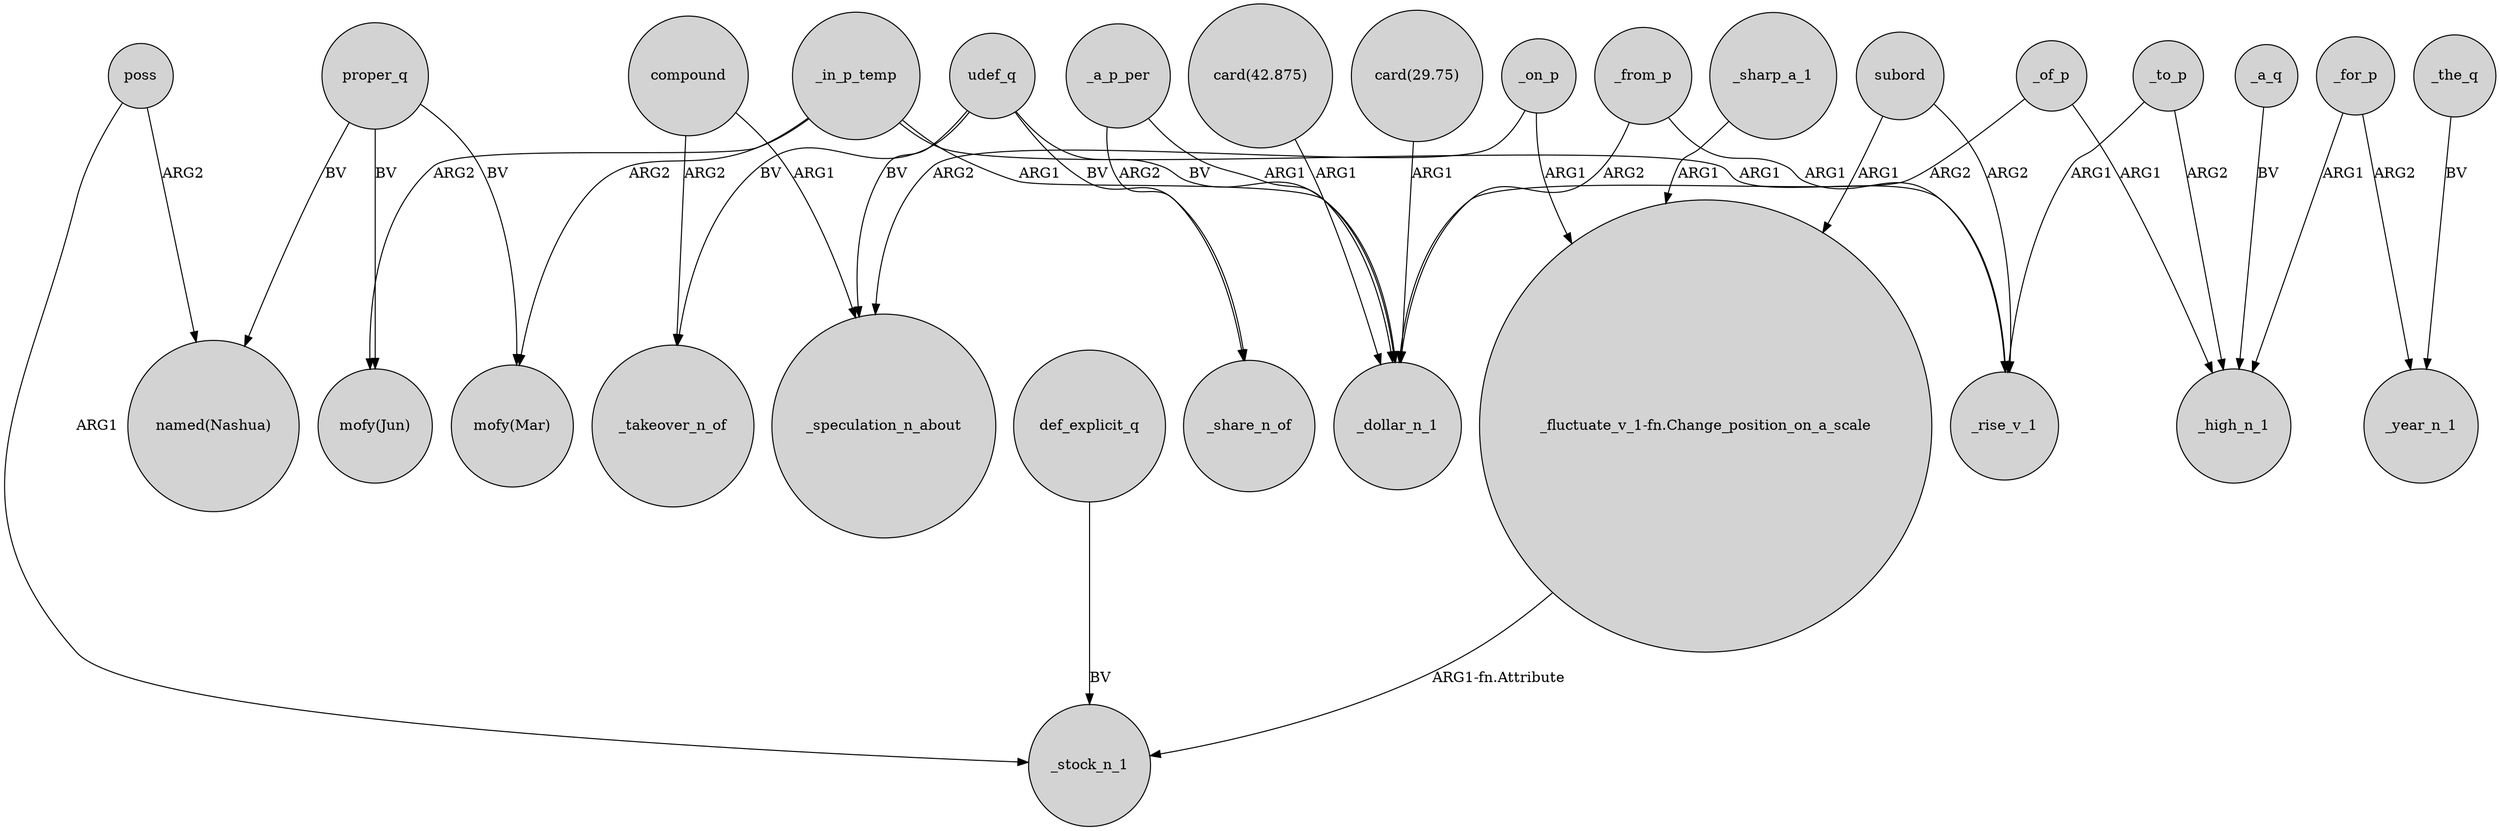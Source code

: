 digraph {
	node [shape=circle style=filled]
	"card(42.875)" -> _dollar_n_1 [label=ARG1]
	poss -> "named(Nashua)" [label=ARG2]
	_in_p_temp -> "mofy(Mar)" [label=ARG2]
	_on_p -> _speculation_n_about [label=ARG2]
	udef_q -> _speculation_n_about [label=BV]
	def_explicit_q -> _stock_n_1 [label=BV]
	compound -> _speculation_n_about [label=ARG1]
	_in_p_temp -> _rise_v_1 [label=ARG1]
	proper_q -> "mofy(Jun)" [label=BV]
	_in_p_temp -> _dollar_n_1 [label=ARG1]
	_in_p_temp -> "mofy(Jun)" [label=ARG2]
	subord -> "_fluctuate_v_1-fn.Change_position_on_a_scale" [label=ARG1]
	udef_q -> _takeover_n_of [label=BV]
	_to_p -> _rise_v_1 [label=ARG1]
	_a_q -> _high_n_1 [label=BV]
	_sharp_a_1 -> "_fluctuate_v_1-fn.Change_position_on_a_scale" [label=ARG1]
	_a_p_per -> _share_n_of [label=ARG2]
	_for_p -> _high_n_1 [label=ARG1]
	_the_q -> _year_n_1 [label=BV]
	udef_q -> _share_n_of [label=BV]
	poss -> _stock_n_1 [label=ARG1]
	_of_p -> _high_n_1 [label=ARG1]
	udef_q -> _dollar_n_1 [label=BV]
	proper_q -> "named(Nashua)" [label=BV]
	_a_p_per -> _dollar_n_1 [label=ARG1]
	proper_q -> "mofy(Mar)" [label=BV]
	"_fluctuate_v_1-fn.Change_position_on_a_scale" -> _stock_n_1 [label="ARG1-fn.Attribute"]
	_for_p -> _year_n_1 [label=ARG2]
	compound -> _takeover_n_of [label=ARG2]
	_of_p -> _dollar_n_1 [label=ARG2]
	_on_p -> "_fluctuate_v_1-fn.Change_position_on_a_scale" [label=ARG1]
	_to_p -> _high_n_1 [label=ARG2]
	"card(29.75)" -> _dollar_n_1 [label=ARG1]
	_from_p -> _dollar_n_1 [label=ARG2]
	subord -> _rise_v_1 [label=ARG2]
	_from_p -> _rise_v_1 [label=ARG1]
}
